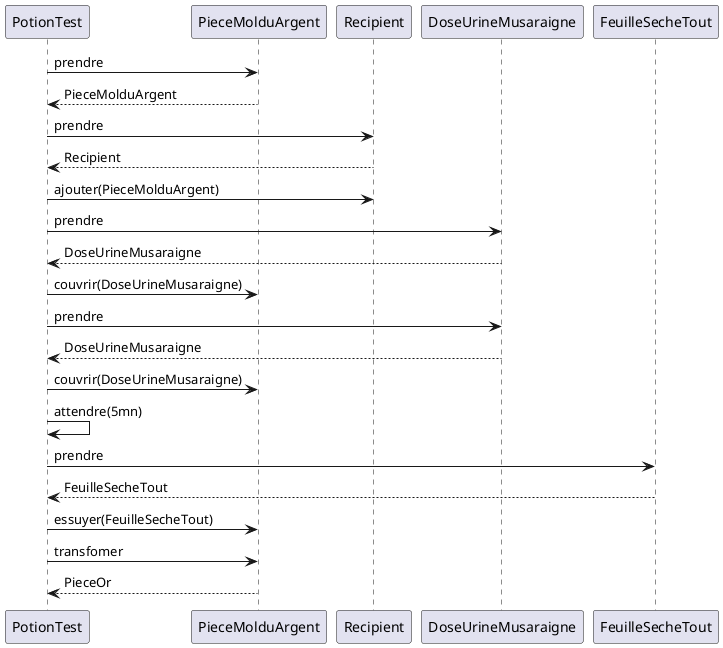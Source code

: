 @startuml FacadeSequence
PotionTest -> PieceMolduArgent: prendre
PotionTest <-- PieceMolduArgent: PieceMolduArgent
PotionTest -> Recipient : prendre
PotionTest <-- Recipient : Recipient
PotionTest -> Recipient: ajouter(PieceMolduArgent)
PotionTest -> DoseUrineMusaraigne: prendre
PotionTest <-- DoseUrineMusaraigne: DoseUrineMusaraigne
PotionTest -> PieceMolduArgent: couvrir(DoseUrineMusaraigne)
PotionTest -> DoseUrineMusaraigne: prendre
PotionTest <-- DoseUrineMusaraigne: DoseUrineMusaraigne
PotionTest -> PieceMolduArgent: couvrir(DoseUrineMusaraigne)
PotionTest -> PotionTest: attendre(5mn)
PotionTest -> FeuilleSecheTout: prendre
PotionTest <-- FeuilleSecheTout: FeuilleSecheTout
PotionTest -> PieceMolduArgent: essuyer(FeuilleSecheTout)
PotionTest -> PieceMolduArgent: transfomer
PieceMolduArgent --> PotionTest: PieceOr
@enduml